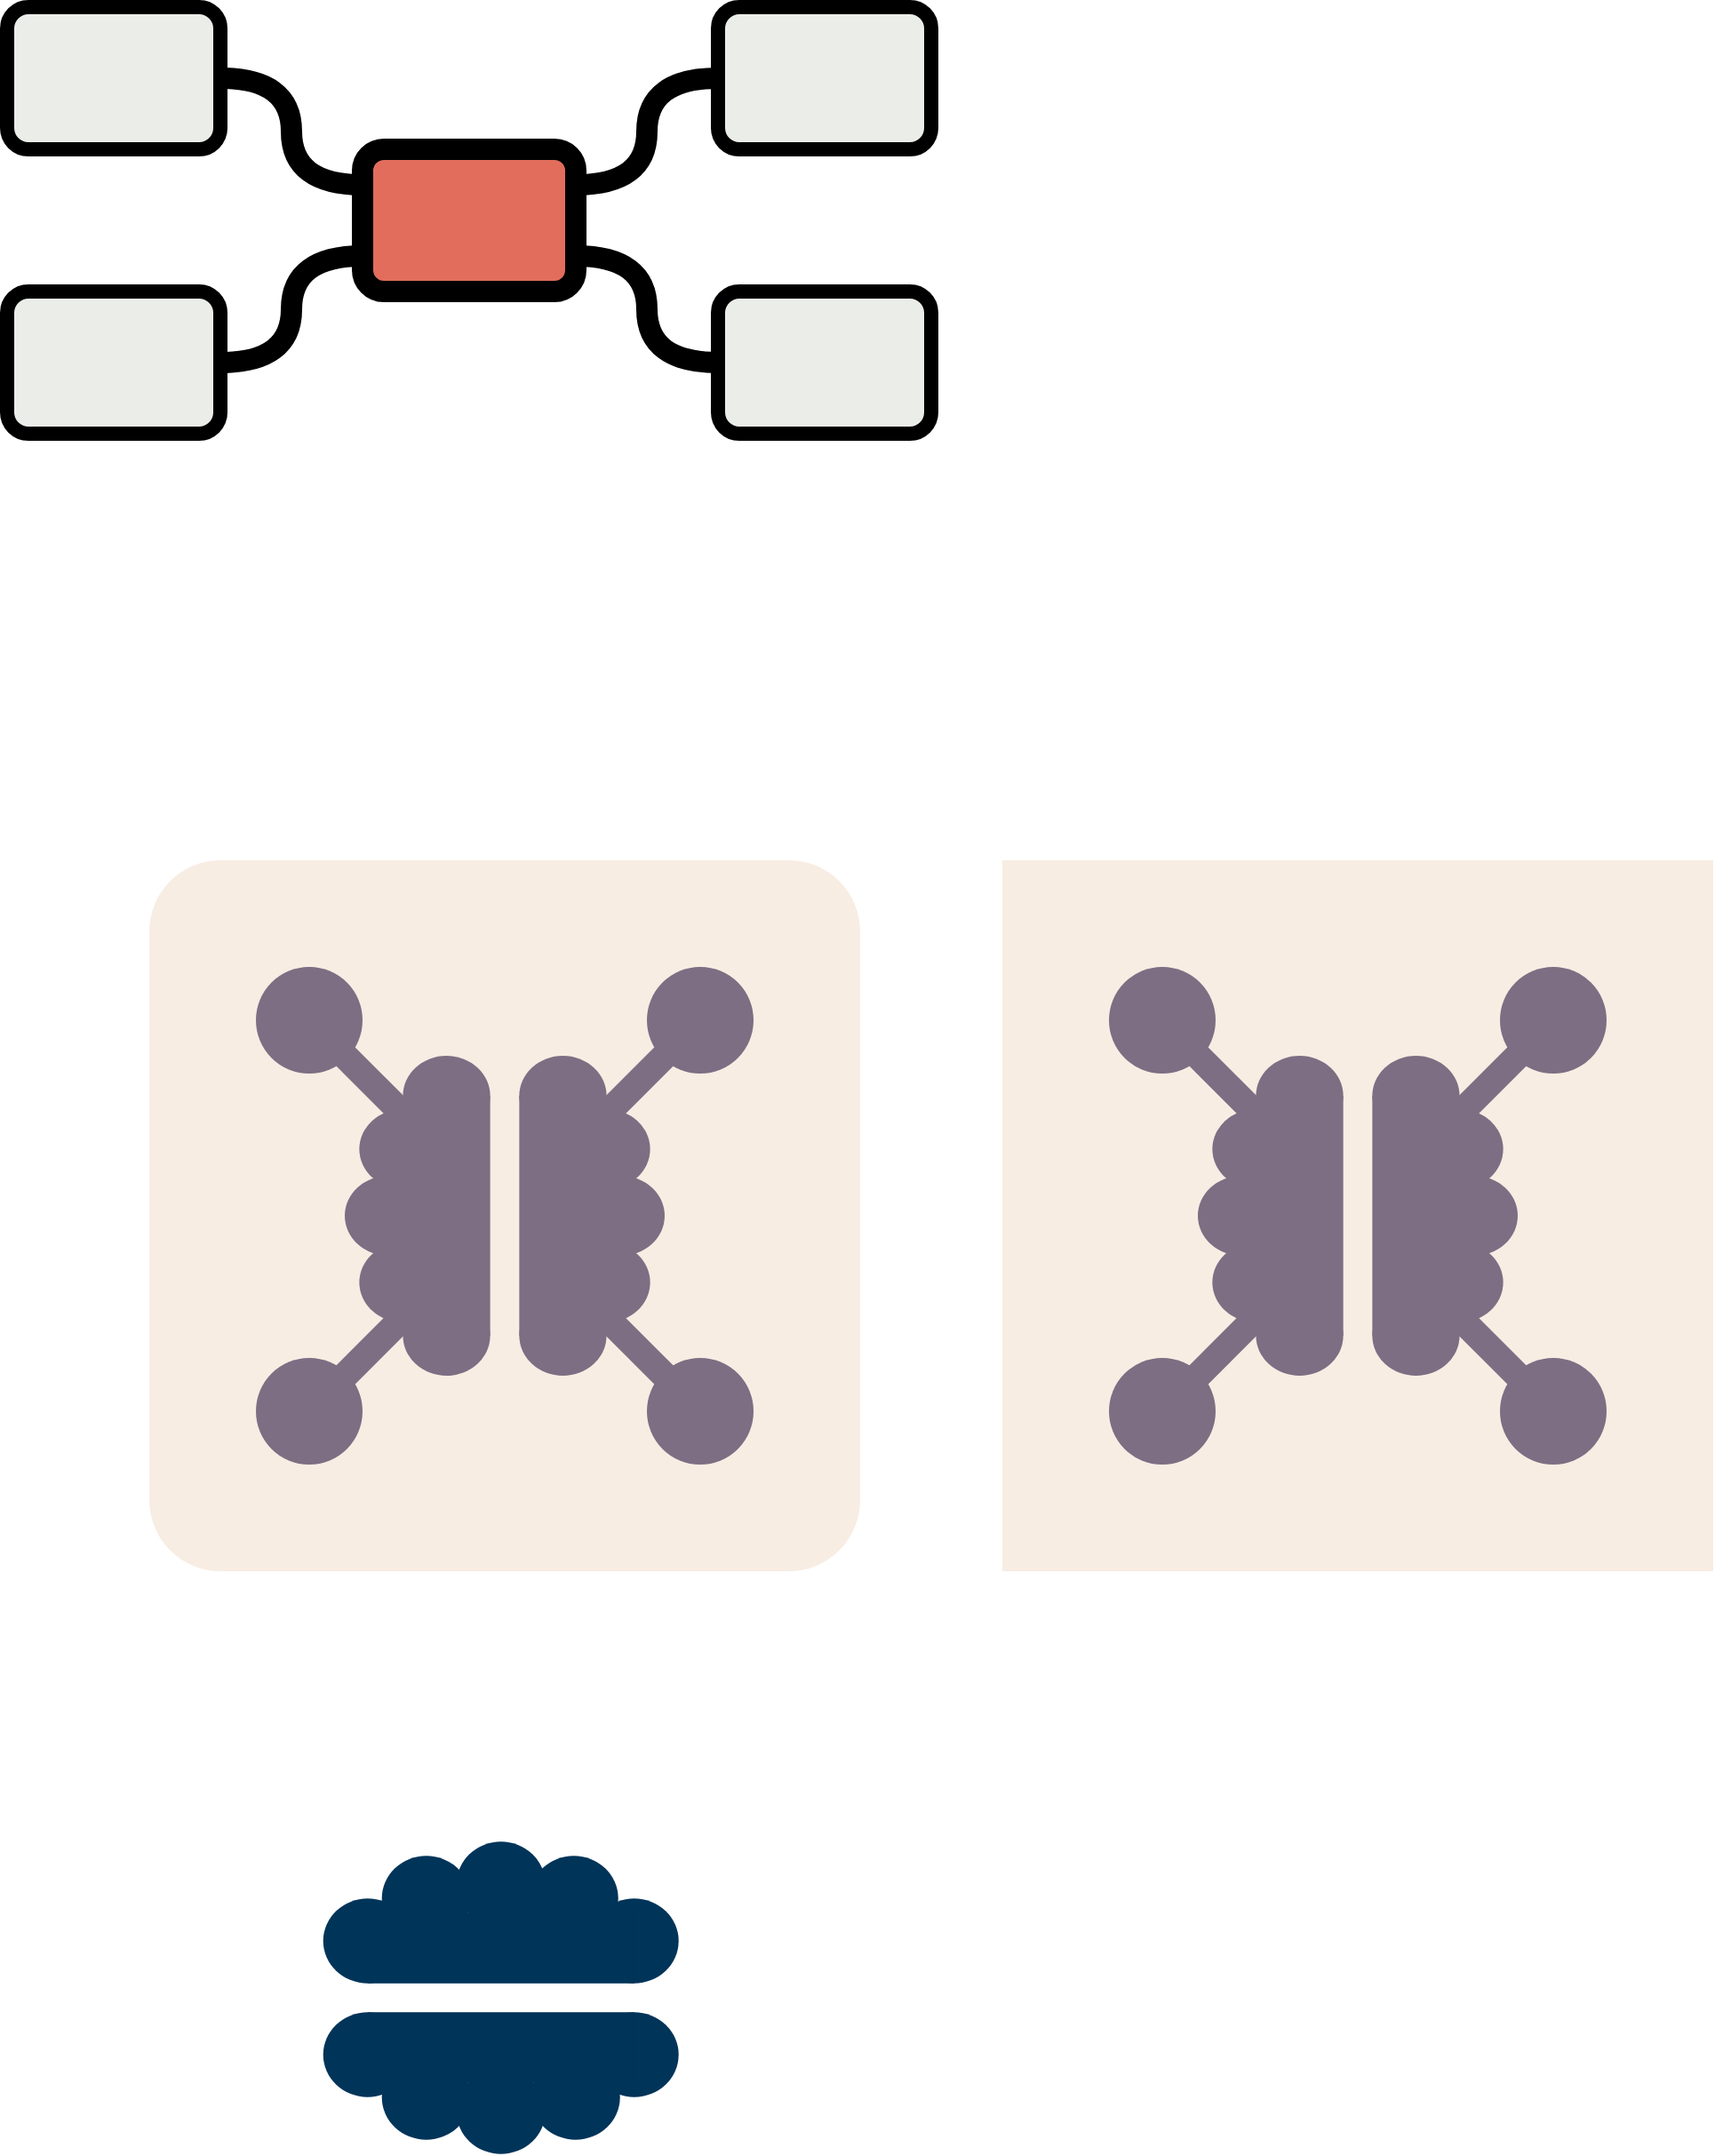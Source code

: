 <mxfile version="26.0.10">
  <diagram name="Page-1" id="dM8tztQt9NShFwbWACDo">
    <mxGraphModel dx="1006" dy="1101" grid="1" gridSize="10" guides="1" tooltips="1" connect="1" arrows="1" fold="1" page="1" pageScale="1" pageWidth="827" pageHeight="1169" math="0" shadow="0">
      <root>
        <mxCell id="0" />
        <mxCell id="1" parent="0" />
        <mxCell id="qqk2YeIDn_j3kmsEYsQR-13" value="" style="rounded=1;whiteSpace=wrap;html=1;fillColor=#F8EDE3;strokeColor=none;arcSize=10;" parent="1" vertex="1">
          <mxGeometry x="240" y="760" width="400" height="400" as="geometry" />
        </mxCell>
        <mxCell id="qqk2YeIDn_j3kmsEYsQR-8" style="edgeStyle=orthogonalEdgeStyle;rounded=0;orthogonalLoop=1;jettySize=auto;html=1;entryX=0;entryY=0.5;entryDx=0;entryDy=0;exitX=1;exitY=0.25;exitDx=0;exitDy=0;strokeWidth=12;endArrow=none;endFill=0;curved=1;strokeColor=#000000;" parent="1" source="qqk2YeIDn_j3kmsEYsQR-1" target="qqk2YeIDn_j3kmsEYsQR-2" edge="1">
          <mxGeometry relative="1" as="geometry" />
        </mxCell>
        <mxCell id="qqk2YeIDn_j3kmsEYsQR-9" style="edgeStyle=orthogonalEdgeStyle;rounded=0;orthogonalLoop=1;jettySize=auto;html=1;exitX=1;exitY=0.75;exitDx=0;exitDy=0;entryX=0;entryY=0.5;entryDx=0;entryDy=0;strokeWidth=12;endArrow=none;endFill=0;curved=1;strokeColor=#000000;" parent="1" source="qqk2YeIDn_j3kmsEYsQR-1" target="qqk2YeIDn_j3kmsEYsQR-3" edge="1">
          <mxGeometry relative="1" as="geometry" />
        </mxCell>
        <mxCell id="qqk2YeIDn_j3kmsEYsQR-10" style="edgeStyle=orthogonalEdgeStyle;rounded=0;orthogonalLoop=1;jettySize=auto;html=1;exitX=0;exitY=0.75;exitDx=0;exitDy=0;entryX=1;entryY=0.5;entryDx=0;entryDy=0;strokeWidth=12;endArrow=none;endFill=0;curved=1;strokeColor=#000000;" parent="1" source="qqk2YeIDn_j3kmsEYsQR-1" target="qqk2YeIDn_j3kmsEYsQR-4" edge="1">
          <mxGeometry relative="1" as="geometry" />
        </mxCell>
        <mxCell id="qqk2YeIDn_j3kmsEYsQR-11" style="edgeStyle=orthogonalEdgeStyle;rounded=0;orthogonalLoop=1;jettySize=auto;html=1;exitX=0;exitY=0.25;exitDx=0;exitDy=0;entryX=1;entryY=0.5;entryDx=0;entryDy=0;strokeWidth=12;endArrow=none;endFill=0;curved=1;strokeColor=#000000;" parent="1" source="qqk2YeIDn_j3kmsEYsQR-1" target="qqk2YeIDn_j3kmsEYsQR-5" edge="1">
          <mxGeometry relative="1" as="geometry" />
        </mxCell>
        <mxCell id="qqk2YeIDn_j3kmsEYsQR-1" value="" style="rounded=1;whiteSpace=wrap;html=1;strokeWidth=12;fillColor=#E26D5C;strokeColor=#000000;" parent="1" vertex="1">
          <mxGeometry x="360" y="360" width="120" height="80" as="geometry" />
        </mxCell>
        <mxCell id="qqk2YeIDn_j3kmsEYsQR-2" value="" style="rounded=1;whiteSpace=wrap;html=1;strokeWidth=8;fillColor=#EBEDE9;strokeColor=#000000;" parent="1" vertex="1">
          <mxGeometry x="560" y="280" width="120" height="80" as="geometry" />
        </mxCell>
        <mxCell id="qqk2YeIDn_j3kmsEYsQR-3" value="" style="rounded=1;whiteSpace=wrap;html=1;strokeWidth=8;fillColor=#EBEDE9;strokeColor=#000000;" parent="1" vertex="1">
          <mxGeometry x="560" y="440" width="120" height="80" as="geometry" />
        </mxCell>
        <mxCell id="qqk2YeIDn_j3kmsEYsQR-4" value="" style="rounded=1;whiteSpace=wrap;html=1;strokeWidth=8;fillColor=#EBEDE9;strokeColor=#000000;" parent="1" vertex="1">
          <mxGeometry x="160" y="440" width="120" height="80" as="geometry" />
        </mxCell>
        <mxCell id="qqk2YeIDn_j3kmsEYsQR-5" value="" style="rounded=1;whiteSpace=wrap;html=1;strokeWidth=8;fillColor=#EBEDE9;strokeColor=#000000;" parent="1" vertex="1">
          <mxGeometry x="160" y="280" width="120" height="80" as="geometry" />
        </mxCell>
        <mxCell id="qqk2YeIDn_j3kmsEYsQR-12" value="" style="ellipse;whiteSpace=wrap;html=1;fillColor=#7D6E83;strokeColor=none;" parent="1" vertex="1">
          <mxGeometry x="390" y="910" width="100" height="100" as="geometry" />
        </mxCell>
        <mxCell id="qqk2YeIDn_j3kmsEYsQR-14" value="" style="ellipse;whiteSpace=wrap;html=1;fillColor=#7D6E83;strokeColor=none;" parent="1" vertex="1">
          <mxGeometry x="300" y="820" width="60" height="60" as="geometry" />
        </mxCell>
        <mxCell id="qqk2YeIDn_j3kmsEYsQR-15" value="" style="ellipse;whiteSpace=wrap;html=1;fillColor=#7D6E83;strokeColor=none;" parent="1" vertex="1">
          <mxGeometry x="520" y="820" width="60" height="60" as="geometry" />
        </mxCell>
        <mxCell id="qqk2YeIDn_j3kmsEYsQR-17" value="" style="ellipse;whiteSpace=wrap;html=1;fillColor=#7D6E83;strokeColor=none;" parent="1" vertex="1">
          <mxGeometry x="520" y="1040" width="60" height="60" as="geometry" />
        </mxCell>
        <mxCell id="qqk2YeIDn_j3kmsEYsQR-20" value="" style="endArrow=none;html=1;rounded=0;strokeWidth=15;strokeColor=#7D6E83;exitX=0.333;exitY=0.667;exitDx=0;exitDy=0;exitPerimeter=0;" parent="1" source="qqk2YeIDn_j3kmsEYsQR-16" edge="1">
          <mxGeometry width="50" height="50" relative="1" as="geometry">
            <mxPoint x="320" y="1080" as="sourcePoint" />
            <mxPoint x="558.787" y="841.213" as="targetPoint" />
          </mxGeometry>
        </mxCell>
        <mxCell id="qqk2YeIDn_j3kmsEYsQR-16" value="" style="ellipse;whiteSpace=wrap;html=1;fillColor=#7D6E83;strokeColor=none;" parent="1" vertex="1">
          <mxGeometry x="300" y="1040" width="60" height="60" as="geometry" />
        </mxCell>
        <mxCell id="o53D91jLIQOZ8q07HQFA-2" value="" style="endArrow=none;html=1;rounded=0;strokeWidth=15;strokeColor=#7D6E83;entryX=0.5;entryY=0.5;entryDx=0;entryDy=0;entryPerimeter=0;exitX=0.5;exitY=0.5;exitDx=0;exitDy=0;exitPerimeter=0;" parent="1" source="qqk2YeIDn_j3kmsEYsQR-17" target="qqk2YeIDn_j3kmsEYsQR-14" edge="1">
          <mxGeometry width="50" height="50" relative="1" as="geometry">
            <mxPoint x="540" y="1060" as="sourcePoint" />
            <mxPoint x="384" y="904" as="targetPoint" />
          </mxGeometry>
        </mxCell>
        <mxCell id="o53D91jLIQOZ8q07HQFA-4" value="" style="rounded=1;whiteSpace=wrap;html=1;fillColor=#F8EDE3;strokeColor=none;arcSize=20;" parent="1" vertex="1">
          <mxGeometry x="420" y="770" width="40" height="340" as="geometry" />
        </mxCell>
        <mxCell id="o53D91jLIQOZ8q07HQFA-19" value="" style="group" parent="1" vertex="1" connectable="0">
          <mxGeometry x="350" y="870" width="180" height="180" as="geometry" />
        </mxCell>
        <mxCell id="o53D91jLIQOZ8q07HQFA-6" value="" style="ellipse;whiteSpace=wrap;html=1;fillColor=#7D6E83;strokeColor=none;" parent="o53D91jLIQOZ8q07HQFA-19" vertex="1">
          <mxGeometry x="32.727" width="49.091" height="45" as="geometry" />
        </mxCell>
        <mxCell id="o53D91jLIQOZ8q07HQFA-7" value="" style="ellipse;whiteSpace=wrap;html=1;fillColor=#7D6E83;strokeColor=none;" parent="o53D91jLIQOZ8q07HQFA-19" vertex="1">
          <mxGeometry x="8.182" y="30.0" width="49.091" height="45" as="geometry" />
        </mxCell>
        <mxCell id="o53D91jLIQOZ8q07HQFA-8" value="" style="ellipse;whiteSpace=wrap;html=1;fillColor=#7D6E83;strokeColor=none;" parent="o53D91jLIQOZ8q07HQFA-19" vertex="1">
          <mxGeometry y="67.5" width="49.091" height="45" as="geometry" />
        </mxCell>
        <mxCell id="o53D91jLIQOZ8q07HQFA-9" value="" style="ellipse;whiteSpace=wrap;html=1;fillColor=#7D6E83;strokeColor=none;" parent="o53D91jLIQOZ8q07HQFA-19" vertex="1">
          <mxGeometry x="8.182" y="105" width="49.091" height="45" as="geometry" />
        </mxCell>
        <mxCell id="o53D91jLIQOZ8q07HQFA-10" value="" style="ellipse;whiteSpace=wrap;html=1;fillColor=#7D6E83;strokeColor=none;" parent="o53D91jLIQOZ8q07HQFA-19" vertex="1">
          <mxGeometry x="32.727" y="135" width="49.091" height="45" as="geometry" />
        </mxCell>
        <mxCell id="o53D91jLIQOZ8q07HQFA-11" value="" style="rounded=0;whiteSpace=wrap;html=1;strokeColor=none;fillColor=#7D6E83;" parent="o53D91jLIQOZ8q07HQFA-19" vertex="1">
          <mxGeometry x="40.909" y="22.5" width="40.909" height="135" as="geometry" />
        </mxCell>
        <mxCell id="o53D91jLIQOZ8q07HQFA-18" value="" style="group;rotation=-180;" parent="o53D91jLIQOZ8q07HQFA-19" vertex="1" connectable="0">
          <mxGeometry x="98.182" width="81.818" height="180" as="geometry" />
        </mxCell>
        <mxCell id="o53D91jLIQOZ8q07HQFA-12" value="" style="ellipse;whiteSpace=wrap;html=1;fillColor=#7D6E83;strokeColor=none;rotation=-180;" parent="o53D91jLIQOZ8q07HQFA-18" vertex="1">
          <mxGeometry y="135" width="49.091" height="45" as="geometry" />
        </mxCell>
        <mxCell id="o53D91jLIQOZ8q07HQFA-13" value="" style="ellipse;whiteSpace=wrap;html=1;fillColor=#7D6E83;strokeColor=none;rotation=-180;" parent="o53D91jLIQOZ8q07HQFA-18" vertex="1">
          <mxGeometry x="24.545" y="105" width="49.091" height="45" as="geometry" />
        </mxCell>
        <mxCell id="o53D91jLIQOZ8q07HQFA-14" value="" style="ellipse;whiteSpace=wrap;html=1;fillColor=#7D6E83;strokeColor=none;rotation=-180;" parent="o53D91jLIQOZ8q07HQFA-18" vertex="1">
          <mxGeometry x="32.727" y="67.5" width="49.091" height="45" as="geometry" />
        </mxCell>
        <mxCell id="o53D91jLIQOZ8q07HQFA-15" value="" style="ellipse;whiteSpace=wrap;html=1;fillColor=#7D6E83;strokeColor=none;rotation=-180;" parent="o53D91jLIQOZ8q07HQFA-18" vertex="1">
          <mxGeometry x="24.545" y="30.0" width="49.091" height="45" as="geometry" />
        </mxCell>
        <mxCell id="o53D91jLIQOZ8q07HQFA-16" value="" style="ellipse;whiteSpace=wrap;html=1;fillColor=#7D6E83;strokeColor=none;rotation=-180;" parent="o53D91jLIQOZ8q07HQFA-18" vertex="1">
          <mxGeometry width="49.091" height="45" as="geometry" />
        </mxCell>
        <mxCell id="o53D91jLIQOZ8q07HQFA-17" value="" style="rounded=0;whiteSpace=wrap;html=1;strokeColor=none;fillColor=#7D6E83;rotation=-180;" parent="o53D91jLIQOZ8q07HQFA-18" vertex="1">
          <mxGeometry y="22.5" width="40.909" height="135" as="geometry" />
        </mxCell>
        <mxCell id="o53D91jLIQOZ8q07HQFA-20" value="" style="group;rotation=90;" parent="1" vertex="1" connectable="0">
          <mxGeometry x="350" y="1300" width="175" height="200" as="geometry" />
        </mxCell>
        <mxCell id="o53D91jLIQOZ8q07HQFA-21" value="" style="ellipse;whiteSpace=wrap;html=1;fillColor=#003459;strokeColor=none;rotation=90;" parent="o53D91jLIQOZ8q07HQFA-20" vertex="1">
          <mxGeometry x="139" y="43" width="47.727" height="50" as="geometry" />
        </mxCell>
        <mxCell id="o53D91jLIQOZ8q07HQFA-22" value="" style="ellipse;whiteSpace=wrap;html=1;fillColor=#003459;strokeColor=none;rotation=90;" parent="o53D91jLIQOZ8q07HQFA-20" vertex="1">
          <mxGeometry x="105" y="19" width="47.727" height="50" as="geometry" />
        </mxCell>
        <mxCell id="o53D91jLIQOZ8q07HQFA-23" value="" style="ellipse;whiteSpace=wrap;html=1;fillColor=#003459;strokeColor=none;rotation=90;" parent="o53D91jLIQOZ8q07HQFA-20" vertex="1">
          <mxGeometry x="64" y="11" width="47.727" height="50" as="geometry" />
        </mxCell>
        <mxCell id="o53D91jLIQOZ8q07HQFA-24" value="" style="ellipse;whiteSpace=wrap;html=1;fillColor=#003459;strokeColor=none;rotation=90;" parent="o53D91jLIQOZ8q07HQFA-20" vertex="1">
          <mxGeometry x="22" y="19" width="47.727" height="50" as="geometry" />
        </mxCell>
        <mxCell id="o53D91jLIQOZ8q07HQFA-25" value="" style="ellipse;whiteSpace=wrap;html=1;fillColor=#003459;strokeColor=none;rotation=90;" parent="o53D91jLIQOZ8q07HQFA-20" vertex="1">
          <mxGeometry x="-11" y="43" width="47.727" height="50" as="geometry" />
        </mxCell>
        <mxCell id="o53D91jLIQOZ8q07HQFA-26" value="" style="rounded=0;whiteSpace=wrap;html=1;strokeColor=none;fillColor=#003459;rotation=90;" parent="o53D91jLIQOZ8q07HQFA-20" vertex="1">
          <mxGeometry x="68" y="-3" width="39.773" height="150" as="geometry" />
        </mxCell>
        <mxCell id="o53D91jLIQOZ8q07HQFA-27" value="" style="group;rotation=-90;" parent="o53D91jLIQOZ8q07HQFA-20" vertex="1" connectable="0">
          <mxGeometry x="48" y="48" width="79.545" height="200" as="geometry" />
        </mxCell>
        <mxCell id="o53D91jLIQOZ8q07HQFA-28" value="" style="ellipse;whiteSpace=wrap;html=1;fillColor=#003459;strokeColor=none;rotation=-90;" parent="o53D91jLIQOZ8q07HQFA-27" vertex="1">
          <mxGeometry x="-59" y="59" width="47.727" height="50" as="geometry" />
        </mxCell>
        <mxCell id="o53D91jLIQOZ8q07HQFA-29" value="" style="ellipse;whiteSpace=wrap;html=1;fillColor=#003459;strokeColor=none;rotation=-90;" parent="o53D91jLIQOZ8q07HQFA-27" vertex="1">
          <mxGeometry x="-26" y="83" width="47.727" height="50" as="geometry" />
        </mxCell>
        <mxCell id="o53D91jLIQOZ8q07HQFA-30" value="" style="ellipse;whiteSpace=wrap;html=1;fillColor=#003459;strokeColor=none;rotation=-90;" parent="o53D91jLIQOZ8q07HQFA-27" vertex="1">
          <mxGeometry x="16" y="91" width="47.727" height="50" as="geometry" />
        </mxCell>
        <mxCell id="o53D91jLIQOZ8q07HQFA-31" value="" style="ellipse;whiteSpace=wrap;html=1;fillColor=#003459;strokeColor=none;rotation=-90;" parent="o53D91jLIQOZ8q07HQFA-27" vertex="1">
          <mxGeometry x="58" y="83" width="47.727" height="50" as="geometry" />
        </mxCell>
        <mxCell id="o53D91jLIQOZ8q07HQFA-32" value="" style="ellipse;whiteSpace=wrap;html=1;fillColor=#003459;strokeColor=none;rotation=-90;" parent="o53D91jLIQOZ8q07HQFA-27" vertex="1">
          <mxGeometry x="91" y="59" width="47.727" height="50" as="geometry" />
        </mxCell>
        <mxCell id="o53D91jLIQOZ8q07HQFA-33" value="" style="rounded=0;whiteSpace=wrap;html=1;strokeColor=none;fillColor=#003459;rotation=-90;" parent="o53D91jLIQOZ8q07HQFA-27" vertex="1">
          <mxGeometry x="20" y="5" width="39.773" height="150" as="geometry" />
        </mxCell>
        <mxCell id="8WUyxdrXLbyLRGO1gfWQ-1" value="" style="rounded=0;whiteSpace=wrap;html=1;fillColor=#F8EDE3;strokeColor=none;arcSize=0;" vertex="1" parent="1">
          <mxGeometry x="720" y="760" width="400" height="400" as="geometry" />
        </mxCell>
        <mxCell id="8WUyxdrXLbyLRGO1gfWQ-2" value="" style="ellipse;whiteSpace=wrap;html=1;fillColor=#7D6E83;strokeColor=none;" vertex="1" parent="1">
          <mxGeometry x="870" y="910" width="100" height="100" as="geometry" />
        </mxCell>
        <mxCell id="8WUyxdrXLbyLRGO1gfWQ-3" value="" style="ellipse;whiteSpace=wrap;html=1;fillColor=#7D6E83;strokeColor=none;" vertex="1" parent="1">
          <mxGeometry x="780" y="820" width="60" height="60" as="geometry" />
        </mxCell>
        <mxCell id="8WUyxdrXLbyLRGO1gfWQ-4" value="" style="ellipse;whiteSpace=wrap;html=1;fillColor=#7D6E83;strokeColor=none;" vertex="1" parent="1">
          <mxGeometry x="1000" y="820" width="60" height="60" as="geometry" />
        </mxCell>
        <mxCell id="8WUyxdrXLbyLRGO1gfWQ-5" value="" style="ellipse;whiteSpace=wrap;html=1;fillColor=#7D6E83;strokeColor=none;" vertex="1" parent="1">
          <mxGeometry x="1000" y="1040" width="60" height="60" as="geometry" />
        </mxCell>
        <mxCell id="8WUyxdrXLbyLRGO1gfWQ-6" value="" style="endArrow=none;html=1;rounded=0;strokeWidth=15;strokeColor=#7D6E83;exitX=0.333;exitY=0.667;exitDx=0;exitDy=0;exitPerimeter=0;" edge="1" parent="1" source="8WUyxdrXLbyLRGO1gfWQ-7">
          <mxGeometry width="50" height="50" relative="1" as="geometry">
            <mxPoint x="800" y="1080" as="sourcePoint" />
            <mxPoint x="1038.787" y="841.213" as="targetPoint" />
          </mxGeometry>
        </mxCell>
        <mxCell id="8WUyxdrXLbyLRGO1gfWQ-7" value="" style="ellipse;whiteSpace=wrap;html=1;fillColor=#7D6E83;strokeColor=none;" vertex="1" parent="1">
          <mxGeometry x="780" y="1040" width="60" height="60" as="geometry" />
        </mxCell>
        <mxCell id="8WUyxdrXLbyLRGO1gfWQ-8" value="" style="endArrow=none;html=1;rounded=0;strokeWidth=15;strokeColor=#7D6E83;entryX=0.5;entryY=0.5;entryDx=0;entryDy=0;entryPerimeter=0;exitX=0.5;exitY=0.5;exitDx=0;exitDy=0;exitPerimeter=0;" edge="1" parent="1" source="8WUyxdrXLbyLRGO1gfWQ-5" target="8WUyxdrXLbyLRGO1gfWQ-3">
          <mxGeometry width="50" height="50" relative="1" as="geometry">
            <mxPoint x="1020" y="1060" as="sourcePoint" />
            <mxPoint x="864" y="904" as="targetPoint" />
          </mxGeometry>
        </mxCell>
        <mxCell id="8WUyxdrXLbyLRGO1gfWQ-9" value="" style="rounded=1;whiteSpace=wrap;html=1;fillColor=#F8EDE3;strokeColor=none;arcSize=20;" vertex="1" parent="1">
          <mxGeometry x="900" y="770" width="40" height="340" as="geometry" />
        </mxCell>
        <mxCell id="8WUyxdrXLbyLRGO1gfWQ-10" value="" style="group" vertex="1" connectable="0" parent="1">
          <mxGeometry x="830" y="870" width="180" height="180" as="geometry" />
        </mxCell>
        <mxCell id="8WUyxdrXLbyLRGO1gfWQ-11" value="" style="ellipse;whiteSpace=wrap;html=1;fillColor=#7D6E83;strokeColor=none;" vertex="1" parent="8WUyxdrXLbyLRGO1gfWQ-10">
          <mxGeometry x="32.727" width="49.091" height="45" as="geometry" />
        </mxCell>
        <mxCell id="8WUyxdrXLbyLRGO1gfWQ-12" value="" style="ellipse;whiteSpace=wrap;html=1;fillColor=#7D6E83;strokeColor=none;" vertex="1" parent="8WUyxdrXLbyLRGO1gfWQ-10">
          <mxGeometry x="8.182" y="30.0" width="49.091" height="45" as="geometry" />
        </mxCell>
        <mxCell id="8WUyxdrXLbyLRGO1gfWQ-13" value="" style="ellipse;whiteSpace=wrap;html=1;fillColor=#7D6E83;strokeColor=none;" vertex="1" parent="8WUyxdrXLbyLRGO1gfWQ-10">
          <mxGeometry y="67.5" width="49.091" height="45" as="geometry" />
        </mxCell>
        <mxCell id="8WUyxdrXLbyLRGO1gfWQ-14" value="" style="ellipse;whiteSpace=wrap;html=1;fillColor=#7D6E83;strokeColor=none;" vertex="1" parent="8WUyxdrXLbyLRGO1gfWQ-10">
          <mxGeometry x="8.182" y="105" width="49.091" height="45" as="geometry" />
        </mxCell>
        <mxCell id="8WUyxdrXLbyLRGO1gfWQ-15" value="" style="ellipse;whiteSpace=wrap;html=1;fillColor=#7D6E83;strokeColor=none;" vertex="1" parent="8WUyxdrXLbyLRGO1gfWQ-10">
          <mxGeometry x="32.727" y="135" width="49.091" height="45" as="geometry" />
        </mxCell>
        <mxCell id="8WUyxdrXLbyLRGO1gfWQ-16" value="" style="rounded=0;whiteSpace=wrap;html=1;strokeColor=none;fillColor=#7D6E83;" vertex="1" parent="8WUyxdrXLbyLRGO1gfWQ-10">
          <mxGeometry x="40.909" y="22.5" width="40.909" height="135" as="geometry" />
        </mxCell>
        <mxCell id="8WUyxdrXLbyLRGO1gfWQ-17" value="" style="group;rotation=-180;" vertex="1" connectable="0" parent="8WUyxdrXLbyLRGO1gfWQ-10">
          <mxGeometry x="98.182" width="81.818" height="180" as="geometry" />
        </mxCell>
        <mxCell id="8WUyxdrXLbyLRGO1gfWQ-18" value="" style="ellipse;whiteSpace=wrap;html=1;fillColor=#7D6E83;strokeColor=none;rotation=-180;" vertex="1" parent="8WUyxdrXLbyLRGO1gfWQ-17">
          <mxGeometry y="135" width="49.091" height="45" as="geometry" />
        </mxCell>
        <mxCell id="8WUyxdrXLbyLRGO1gfWQ-19" value="" style="ellipse;whiteSpace=wrap;html=1;fillColor=#7D6E83;strokeColor=none;rotation=-180;" vertex="1" parent="8WUyxdrXLbyLRGO1gfWQ-17">
          <mxGeometry x="24.545" y="105" width="49.091" height="45" as="geometry" />
        </mxCell>
        <mxCell id="8WUyxdrXLbyLRGO1gfWQ-20" value="" style="ellipse;whiteSpace=wrap;html=1;fillColor=#7D6E83;strokeColor=none;rotation=-180;" vertex="1" parent="8WUyxdrXLbyLRGO1gfWQ-17">
          <mxGeometry x="32.727" y="67.5" width="49.091" height="45" as="geometry" />
        </mxCell>
        <mxCell id="8WUyxdrXLbyLRGO1gfWQ-21" value="" style="ellipse;whiteSpace=wrap;html=1;fillColor=#7D6E83;strokeColor=none;rotation=-180;" vertex="1" parent="8WUyxdrXLbyLRGO1gfWQ-17">
          <mxGeometry x="24.545" y="30.0" width="49.091" height="45" as="geometry" />
        </mxCell>
        <mxCell id="8WUyxdrXLbyLRGO1gfWQ-22" value="" style="ellipse;whiteSpace=wrap;html=1;fillColor=#7D6E83;strokeColor=none;rotation=-180;" vertex="1" parent="8WUyxdrXLbyLRGO1gfWQ-17">
          <mxGeometry width="49.091" height="45" as="geometry" />
        </mxCell>
        <mxCell id="8WUyxdrXLbyLRGO1gfWQ-23" value="" style="rounded=0;whiteSpace=wrap;html=1;strokeColor=none;fillColor=#7D6E83;rotation=-180;" vertex="1" parent="8WUyxdrXLbyLRGO1gfWQ-17">
          <mxGeometry y="22.5" width="40.909" height="135" as="geometry" />
        </mxCell>
      </root>
    </mxGraphModel>
  </diagram>
</mxfile>
